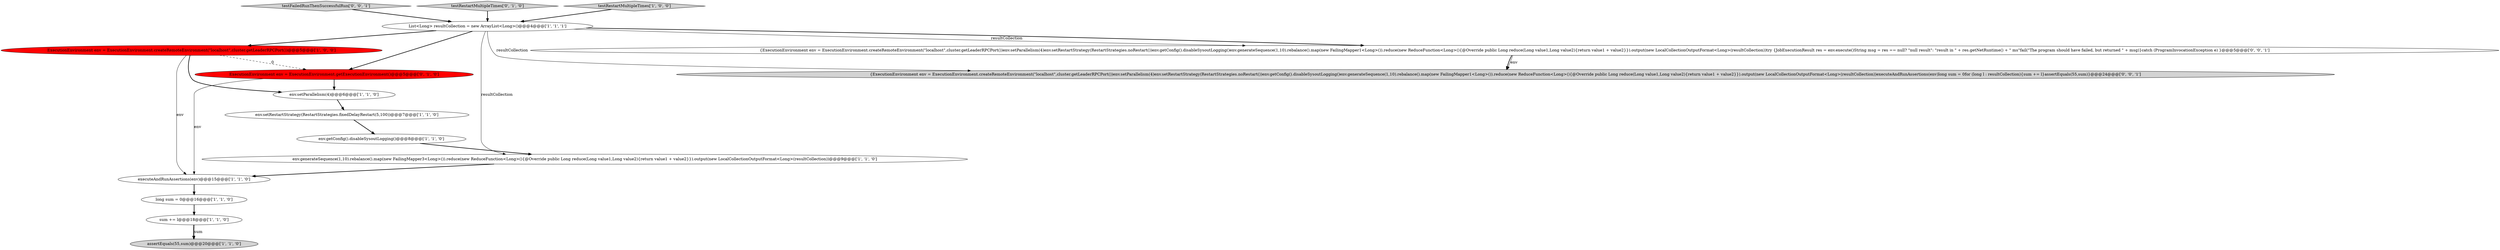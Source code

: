 digraph {
4 [style = filled, label = "ExecutionEnvironment env = ExecutionEnvironment.createRemoteEnvironment(\"localhost\",cluster.getLeaderRPCPort())@@@5@@@['1', '0', '0']", fillcolor = red, shape = ellipse image = "AAA1AAABBB1BBB"];
3 [style = filled, label = "assertEquals(55,sum)@@@20@@@['1', '1', '0']", fillcolor = lightgray, shape = ellipse image = "AAA0AAABBB1BBB"];
12 [style = filled, label = "ExecutionEnvironment env = ExecutionEnvironment.getExecutionEnvironment()@@@5@@@['0', '1', '0']", fillcolor = red, shape = ellipse image = "AAA1AAABBB2BBB"];
14 [style = filled, label = "testFailedRunThenSuccessfulRun['0', '0', '1']", fillcolor = lightgray, shape = diamond image = "AAA0AAABBB3BBB"];
15 [style = filled, label = "{ExecutionEnvironment env = ExecutionEnvironment.createRemoteEnvironment(\"localhost\",cluster.getLeaderRPCPort())env.setParallelism(4)env.setRestartStrategy(RestartStrategies.noRestart())env.getConfig().disableSysoutLogging()env.generateSequence(1,10).rebalance().map(new FailingMapper1<Long>()).reduce(new ReduceFunction<Long>(){@Override public Long reduce(Long value1,Long value2){return value1 + value2}}).output(new LocalCollectionOutputFormat<Long>(resultCollection))try {JobExecutionResult res = env.execute()String msg = res == null? \"null result\": \"result in \" + res.getNetRuntime() + \" ms\"fail(\"The program should have failed, but returned \" + msg)}catch (ProgramInvocationException e) }@@@5@@@['0', '0', '1']", fillcolor = white, shape = ellipse image = "AAA0AAABBB3BBB"];
9 [style = filled, label = "long sum = 0@@@16@@@['1', '1', '0']", fillcolor = white, shape = ellipse image = "AAA0AAABBB1BBB"];
10 [style = filled, label = "env.setRestartStrategy(RestartStrategies.fixedDelayRestart(5,100))@@@7@@@['1', '1', '0']", fillcolor = white, shape = ellipse image = "AAA0AAABBB1BBB"];
0 [style = filled, label = "env.setParallelism(4)@@@6@@@['1', '1', '0']", fillcolor = white, shape = ellipse image = "AAA0AAABBB1BBB"];
1 [style = filled, label = "sum += l@@@18@@@['1', '1', '0']", fillcolor = white, shape = ellipse image = "AAA0AAABBB1BBB"];
7 [style = filled, label = "List<Long> resultCollection = new ArrayList<Long>()@@@4@@@['1', '1', '1']", fillcolor = white, shape = ellipse image = "AAA0AAABBB1BBB"];
13 [style = filled, label = "{ExecutionEnvironment env = ExecutionEnvironment.createRemoteEnvironment(\"localhost\",cluster.getLeaderRPCPort())env.setParallelism(4)env.setRestartStrategy(RestartStrategies.noRestart())env.getConfig().disableSysoutLogging()env.generateSequence(1,10).rebalance().map(new FailingMapper1<Long>()).reduce(new ReduceFunction<Long>(){@Override public Long reduce(Long value1,Long value2){return value1 + value2}}).output(new LocalCollectionOutputFormat<Long>(resultCollection))executeAndRunAssertions(env)long sum = 0for (long l : resultCollection){sum += l}assertEquals(55,sum)}@@@24@@@['0', '0', '1']", fillcolor = lightgray, shape = ellipse image = "AAA0AAABBB3BBB"];
11 [style = filled, label = "testRestartMultipleTimes['0', '1', '0']", fillcolor = lightgray, shape = diamond image = "AAA0AAABBB2BBB"];
8 [style = filled, label = "env.getConfig().disableSysoutLogging()@@@8@@@['1', '1', '0']", fillcolor = white, shape = ellipse image = "AAA0AAABBB1BBB"];
2 [style = filled, label = "testRestartMultipleTimes['1', '0', '0']", fillcolor = lightgray, shape = diamond image = "AAA0AAABBB1BBB"];
5 [style = filled, label = "env.generateSequence(1,10).rebalance().map(new FailingMapper3<Long>()).reduce(new ReduceFunction<Long>(){@Override public Long reduce(Long value1,Long value2){return value1 + value2}}).output(new LocalCollectionOutputFormat<Long>(resultCollection))@@@9@@@['1', '1', '0']", fillcolor = white, shape = ellipse image = "AAA0AAABBB1BBB"];
6 [style = filled, label = "executeAndRunAssertions(env)@@@15@@@['1', '1', '0']", fillcolor = white, shape = ellipse image = "AAA0AAABBB1BBB"];
15->13 [style = solid, label="env"];
15->13 [style = bold, label=""];
7->13 [style = solid, label="resultCollection"];
7->12 [style = bold, label=""];
1->3 [style = bold, label=""];
7->4 [style = bold, label=""];
12->0 [style = bold, label=""];
1->3 [style = solid, label="sum"];
4->0 [style = bold, label=""];
14->7 [style = bold, label=""];
4->12 [style = dashed, label="0"];
0->10 [style = bold, label=""];
4->6 [style = solid, label="env"];
5->6 [style = bold, label=""];
8->5 [style = bold, label=""];
10->8 [style = bold, label=""];
7->5 [style = solid, label="resultCollection"];
7->15 [style = bold, label=""];
2->7 [style = bold, label=""];
6->9 [style = bold, label=""];
9->1 [style = bold, label=""];
12->6 [style = solid, label="env"];
11->7 [style = bold, label=""];
7->15 [style = solid, label="resultCollection"];
}
